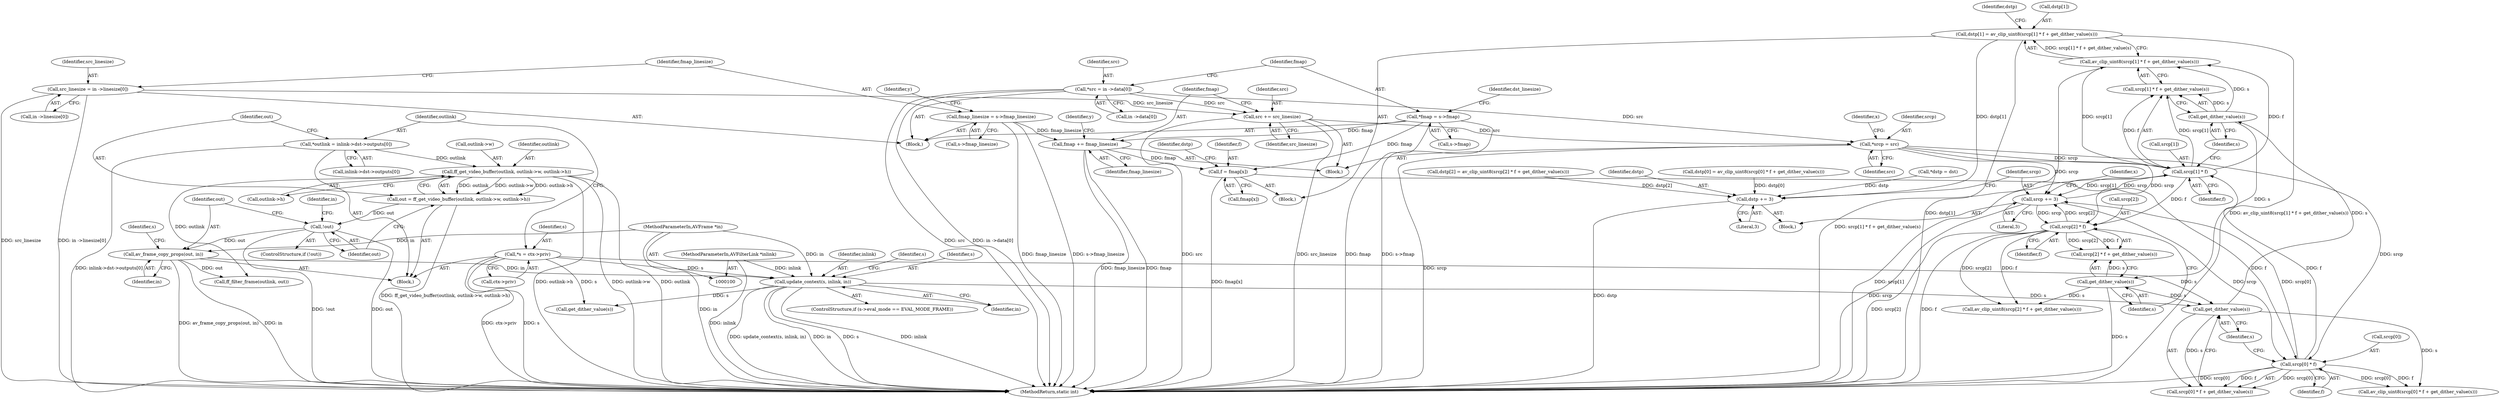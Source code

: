 digraph "0_FFmpeg_e43a0a232dbf6d3c161823c2e07c52e76227a1bc_10@integer" {
"1000274" [label="(Call,dstp[1] = av_clip_uint8(srcp[1] * f + get_dither_value(s)))"];
"1000278" [label="(Call,av_clip_uint8(srcp[1] * f + get_dither_value(s)))"];
"1000280" [label="(Call,srcp[1] * f)"];
"1000232" [label="(Call,*srcp = src)"];
"1000303" [label="(Call,src += src_linesize)"];
"1000202" [label="(Call,src_linesize = in ->linesize[0])"];
"1000180" [label="(Call,*src = in ->data[0])"];
"1000251" [label="(Call,srcp += 3)"];
"1000293" [label="(Call,srcp[2] * f)"];
"1000267" [label="(Call,srcp[0] * f)"];
"1000256" [label="(Call,f = fmap[x])"];
"1000188" [label="(Call,*fmap = s->fmap)"];
"1000306" [label="(Call,fmap += fmap_linesize)"];
"1000210" [label="(Call,fmap_linesize = s->fmap_linesize)"];
"1000285" [label="(Call,get_dither_value(s))"];
"1000272" [label="(Call,get_dither_value(s))"];
"1000158" [label="(Call,update_context(s, inlink, in))"];
"1000113" [label="(Call,*s = ctx->priv)"];
"1000101" [label="(MethodParameterIn,AVFilterLink *inlink)"];
"1000149" [label="(Call,av_frame_copy_props(out, in))"];
"1000140" [label="(Call,!out)"];
"1000129" [label="(Call,out = ff_get_video_buffer(outlink, outlink->w, outlink->h))"];
"1000131" [label="(Call,ff_get_video_buffer(outlink, outlink->w, outlink->h))"];
"1000119" [label="(Call,*outlink = inlink->dst->outputs[0])"];
"1000102" [label="(MethodParameterIn,AVFrame *in)"];
"1000298" [label="(Call,get_dither_value(s))"];
"1000248" [label="(Call,dstp += 3)"];
"1000251" [label="(Call,srcp += 3)"];
"1000258" [label="(Call,fmap[x])"];
"1000140" [label="(Call,!out)"];
"1000181" [label="(Identifier,src)"];
"1000170" [label="(Block,)"];
"1000136" [label="(Call,outlink->h)"];
"1000228" [label="(Call,*dstp = dst)"];
"1000139" [label="(ControlStructure,if (!out))"];
"1000189" [label="(Identifier,fmap)"];
"1000249" [label="(Identifier,dstp)"];
"1000103" [label="(Block,)"];
"1000298" [label="(Call,get_dither_value(s))"];
"1000202" [label="(Call,src_linesize = in ->linesize[0])"];
"1000121" [label="(Call,inlink->dst->outputs[0])"];
"1000212" [label="(Call,s->fmap_linesize)"];
"1000151" [label="(Identifier,in)"];
"1000114" [label="(Identifier,s)"];
"1000307" [label="(Identifier,fmap)"];
"1000263" [label="(Identifier,dstp)"];
"1000266" [label="(Call,srcp[0] * f + get_dither_value(s))"];
"1000250" [label="(Literal,3)"];
"1000308" [label="(Identifier,fmap_linesize)"];
"1000182" [label="(Call,in ->data[0])"];
"1000195" [label="(Identifier,dst_linesize)"];
"1000226" [label="(Block,)"];
"1000141" [label="(Identifier,out)"];
"1000261" [label="(Call,dstp[0] = av_clip_uint8(srcp[0] * f + get_dither_value(s)))"];
"1000252" [label="(Identifier,srcp)"];
"1000129" [label="(Call,out = ff_get_video_buffer(outlink, outlink->w, outlink->h))"];
"1000291" [label="(Call,av_clip_uint8(srcp[2] * f + get_dither_value(s)))"];
"1000285" [label="(Call,get_dither_value(s))"];
"1000271" [label="(Identifier,f)"];
"1000203" [label="(Identifier,src_linesize)"];
"1000511" [label="(MethodReturn,static int)"];
"1000149" [label="(Call,av_frame_copy_props(out, in))"];
"1000286" [label="(Identifier,s)"];
"1000160" [label="(Identifier,inlink)"];
"1000280" [label="(Call,srcp[1] * f)"];
"1000247" [label="(Block,)"];
"1000158" [label="(Call,update_context(s, inlink, in))"];
"1000293" [label="(Call,srcp[2] * f)"];
"1000166" [label="(Identifier,s)"];
"1000253" [label="(Literal,3)"];
"1000131" [label="(Call,ff_get_video_buffer(outlink, outlink->w, outlink->h))"];
"1000161" [label="(Identifier,in)"];
"1000101" [label="(MethodParameterIn,AVFilterLink *inlink)"];
"1000306" [label="(Call,fmap += fmap_linesize)"];
"1000159" [label="(Identifier,s)"];
"1000102" [label="(MethodParameterIn,AVFrame *in)"];
"1000190" [label="(Call,s->fmap)"];
"1000237" [label="(Identifier,x)"];
"1000113" [label="(Call,*s = ctx->priv)"];
"1000265" [label="(Call,av_clip_uint8(srcp[0] * f + get_dither_value(s)))"];
"1000508" [label="(Call,ff_filter_frame(outlink, out))"];
"1000278" [label="(Call,av_clip_uint8(srcp[1] * f + get_dither_value(s)))"];
"1000188" [label="(Call,*fmap = s->fmap)"];
"1000204" [label="(Call,in ->linesize[0])"];
"1000152" [label="(ControlStructure,if (s->eval_mode == EVAL_MODE_FRAME))"];
"1000210" [label="(Call,fmap_linesize = s->fmap_linesize)"];
"1000256" [label="(Call,f = fmap[x])"];
"1000132" [label="(Identifier,outlink)"];
"1000289" [label="(Identifier,dstp)"];
"1000294" [label="(Call,srcp[2])"];
"1000297" [label="(Identifier,f)"];
"1000234" [label="(Identifier,src)"];
"1000292" [label="(Call,srcp[2] * f + get_dither_value(s))"];
"1000287" [label="(Call,dstp[2] = av_clip_uint8(srcp[2] * f + get_dither_value(s)))"];
"1000150" [label="(Identifier,out)"];
"1000120" [label="(Identifier,outlink)"];
"1000232" [label="(Call,*srcp = src)"];
"1000284" [label="(Identifier,f)"];
"1000133" [label="(Call,outlink->w)"];
"1000457" [label="(Call,get_dither_value(s))"];
"1000233" [label="(Identifier,srcp)"];
"1000267" [label="(Call,srcp[0] * f)"];
"1000155" [label="(Identifier,s)"];
"1000273" [label="(Identifier,s)"];
"1000145" [label="(Identifier,in)"];
"1000279" [label="(Call,srcp[1] * f + get_dither_value(s))"];
"1000130" [label="(Identifier,out)"];
"1000240" [label="(Identifier,x)"];
"1000305" [label="(Identifier,src_linesize)"];
"1000119" [label="(Call,*outlink = inlink->dst->outputs[0])"];
"1000217" [label="(Identifier,y)"];
"1000304" [label="(Identifier,src)"];
"1000268" [label="(Call,srcp[0])"];
"1000275" [label="(Call,dstp[1])"];
"1000257" [label="(Identifier,f)"];
"1000303" [label="(Call,src += src_linesize)"];
"1000272" [label="(Call,get_dither_value(s))"];
"1000299" [label="(Identifier,s)"];
"1000254" [label="(Block,)"];
"1000225" [label="(Identifier,y)"];
"1000281" [label="(Call,srcp[1])"];
"1000180" [label="(Call,*src = in ->data[0])"];
"1000211" [label="(Identifier,fmap_linesize)"];
"1000248" [label="(Call,dstp += 3)"];
"1000115" [label="(Call,ctx->priv)"];
"1000274" [label="(Call,dstp[1] = av_clip_uint8(srcp[1] * f + get_dither_value(s)))"];
"1000274" -> "1000254"  [label="AST: "];
"1000274" -> "1000278"  [label="CFG: "];
"1000275" -> "1000274"  [label="AST: "];
"1000278" -> "1000274"  [label="AST: "];
"1000289" -> "1000274"  [label="CFG: "];
"1000274" -> "1000511"  [label="DDG: dstp[1]"];
"1000274" -> "1000511"  [label="DDG: av_clip_uint8(srcp[1] * f + get_dither_value(s))"];
"1000274" -> "1000248"  [label="DDG: dstp[1]"];
"1000278" -> "1000274"  [label="DDG: srcp[1] * f + get_dither_value(s)"];
"1000278" -> "1000279"  [label="CFG: "];
"1000279" -> "1000278"  [label="AST: "];
"1000278" -> "1000511"  [label="DDG: srcp[1] * f + get_dither_value(s)"];
"1000280" -> "1000278"  [label="DDG: srcp[1]"];
"1000280" -> "1000278"  [label="DDG: f"];
"1000285" -> "1000278"  [label="DDG: s"];
"1000280" -> "1000279"  [label="AST: "];
"1000280" -> "1000284"  [label="CFG: "];
"1000281" -> "1000280"  [label="AST: "];
"1000284" -> "1000280"  [label="AST: "];
"1000286" -> "1000280"  [label="CFG: "];
"1000280" -> "1000511"  [label="DDG: srcp[1]"];
"1000280" -> "1000251"  [label="DDG: srcp[1]"];
"1000280" -> "1000279"  [label="DDG: srcp[1]"];
"1000280" -> "1000279"  [label="DDG: f"];
"1000232" -> "1000280"  [label="DDG: srcp"];
"1000251" -> "1000280"  [label="DDG: srcp"];
"1000267" -> "1000280"  [label="DDG: f"];
"1000280" -> "1000293"  [label="DDG: f"];
"1000232" -> "1000226"  [label="AST: "];
"1000232" -> "1000234"  [label="CFG: "];
"1000233" -> "1000232"  [label="AST: "];
"1000234" -> "1000232"  [label="AST: "];
"1000237" -> "1000232"  [label="CFG: "];
"1000232" -> "1000511"  [label="DDG: srcp"];
"1000303" -> "1000232"  [label="DDG: src"];
"1000180" -> "1000232"  [label="DDG: src"];
"1000232" -> "1000251"  [label="DDG: srcp"];
"1000232" -> "1000267"  [label="DDG: srcp"];
"1000232" -> "1000293"  [label="DDG: srcp"];
"1000303" -> "1000226"  [label="AST: "];
"1000303" -> "1000305"  [label="CFG: "];
"1000304" -> "1000303"  [label="AST: "];
"1000305" -> "1000303"  [label="AST: "];
"1000307" -> "1000303"  [label="CFG: "];
"1000303" -> "1000511"  [label="DDG: src"];
"1000303" -> "1000511"  [label="DDG: src_linesize"];
"1000202" -> "1000303"  [label="DDG: src_linesize"];
"1000180" -> "1000303"  [label="DDG: src"];
"1000202" -> "1000170"  [label="AST: "];
"1000202" -> "1000204"  [label="CFG: "];
"1000203" -> "1000202"  [label="AST: "];
"1000204" -> "1000202"  [label="AST: "];
"1000211" -> "1000202"  [label="CFG: "];
"1000202" -> "1000511"  [label="DDG: src_linesize"];
"1000202" -> "1000511"  [label="DDG: in ->linesize[0]"];
"1000180" -> "1000170"  [label="AST: "];
"1000180" -> "1000182"  [label="CFG: "];
"1000181" -> "1000180"  [label="AST: "];
"1000182" -> "1000180"  [label="AST: "];
"1000189" -> "1000180"  [label="CFG: "];
"1000180" -> "1000511"  [label="DDG: in ->data[0]"];
"1000180" -> "1000511"  [label="DDG: src"];
"1000251" -> "1000247"  [label="AST: "];
"1000251" -> "1000253"  [label="CFG: "];
"1000252" -> "1000251"  [label="AST: "];
"1000253" -> "1000251"  [label="AST: "];
"1000240" -> "1000251"  [label="CFG: "];
"1000251" -> "1000511"  [label="DDG: srcp"];
"1000293" -> "1000251"  [label="DDG: srcp[2]"];
"1000267" -> "1000251"  [label="DDG: srcp[0]"];
"1000251" -> "1000267"  [label="DDG: srcp"];
"1000251" -> "1000293"  [label="DDG: srcp"];
"1000293" -> "1000292"  [label="AST: "];
"1000293" -> "1000297"  [label="CFG: "];
"1000294" -> "1000293"  [label="AST: "];
"1000297" -> "1000293"  [label="AST: "];
"1000299" -> "1000293"  [label="CFG: "];
"1000293" -> "1000511"  [label="DDG: srcp[2]"];
"1000293" -> "1000511"  [label="DDG: f"];
"1000293" -> "1000291"  [label="DDG: srcp[2]"];
"1000293" -> "1000291"  [label="DDG: f"];
"1000293" -> "1000292"  [label="DDG: srcp[2]"];
"1000293" -> "1000292"  [label="DDG: f"];
"1000267" -> "1000266"  [label="AST: "];
"1000267" -> "1000271"  [label="CFG: "];
"1000268" -> "1000267"  [label="AST: "];
"1000271" -> "1000267"  [label="AST: "];
"1000273" -> "1000267"  [label="CFG: "];
"1000267" -> "1000511"  [label="DDG: srcp[0]"];
"1000267" -> "1000265"  [label="DDG: srcp[0]"];
"1000267" -> "1000265"  [label="DDG: f"];
"1000267" -> "1000266"  [label="DDG: srcp[0]"];
"1000267" -> "1000266"  [label="DDG: f"];
"1000256" -> "1000267"  [label="DDG: f"];
"1000256" -> "1000254"  [label="AST: "];
"1000256" -> "1000258"  [label="CFG: "];
"1000257" -> "1000256"  [label="AST: "];
"1000258" -> "1000256"  [label="AST: "];
"1000263" -> "1000256"  [label="CFG: "];
"1000256" -> "1000511"  [label="DDG: fmap[x]"];
"1000188" -> "1000256"  [label="DDG: fmap"];
"1000306" -> "1000256"  [label="DDG: fmap"];
"1000188" -> "1000170"  [label="AST: "];
"1000188" -> "1000190"  [label="CFG: "];
"1000189" -> "1000188"  [label="AST: "];
"1000190" -> "1000188"  [label="AST: "];
"1000195" -> "1000188"  [label="CFG: "];
"1000188" -> "1000511"  [label="DDG: s->fmap"];
"1000188" -> "1000511"  [label="DDG: fmap"];
"1000188" -> "1000306"  [label="DDG: fmap"];
"1000306" -> "1000226"  [label="AST: "];
"1000306" -> "1000308"  [label="CFG: "];
"1000307" -> "1000306"  [label="AST: "];
"1000308" -> "1000306"  [label="AST: "];
"1000225" -> "1000306"  [label="CFG: "];
"1000306" -> "1000511"  [label="DDG: fmap"];
"1000306" -> "1000511"  [label="DDG: fmap_linesize"];
"1000210" -> "1000306"  [label="DDG: fmap_linesize"];
"1000210" -> "1000170"  [label="AST: "];
"1000210" -> "1000212"  [label="CFG: "];
"1000211" -> "1000210"  [label="AST: "];
"1000212" -> "1000210"  [label="AST: "];
"1000217" -> "1000210"  [label="CFG: "];
"1000210" -> "1000511"  [label="DDG: s->fmap_linesize"];
"1000210" -> "1000511"  [label="DDG: fmap_linesize"];
"1000285" -> "1000279"  [label="AST: "];
"1000285" -> "1000286"  [label="CFG: "];
"1000286" -> "1000285"  [label="AST: "];
"1000279" -> "1000285"  [label="CFG: "];
"1000285" -> "1000279"  [label="DDG: s"];
"1000272" -> "1000285"  [label="DDG: s"];
"1000285" -> "1000298"  [label="DDG: s"];
"1000272" -> "1000266"  [label="AST: "];
"1000272" -> "1000273"  [label="CFG: "];
"1000273" -> "1000272"  [label="AST: "];
"1000266" -> "1000272"  [label="CFG: "];
"1000272" -> "1000265"  [label="DDG: s"];
"1000272" -> "1000266"  [label="DDG: s"];
"1000158" -> "1000272"  [label="DDG: s"];
"1000298" -> "1000272"  [label="DDG: s"];
"1000113" -> "1000272"  [label="DDG: s"];
"1000158" -> "1000152"  [label="AST: "];
"1000158" -> "1000161"  [label="CFG: "];
"1000159" -> "1000158"  [label="AST: "];
"1000160" -> "1000158"  [label="AST: "];
"1000161" -> "1000158"  [label="AST: "];
"1000166" -> "1000158"  [label="CFG: "];
"1000158" -> "1000511"  [label="DDG: s"];
"1000158" -> "1000511"  [label="DDG: inlink"];
"1000158" -> "1000511"  [label="DDG: update_context(s, inlink, in)"];
"1000158" -> "1000511"  [label="DDG: in"];
"1000113" -> "1000158"  [label="DDG: s"];
"1000101" -> "1000158"  [label="DDG: inlink"];
"1000149" -> "1000158"  [label="DDG: in"];
"1000102" -> "1000158"  [label="DDG: in"];
"1000158" -> "1000457"  [label="DDG: s"];
"1000113" -> "1000103"  [label="AST: "];
"1000113" -> "1000115"  [label="CFG: "];
"1000114" -> "1000113"  [label="AST: "];
"1000115" -> "1000113"  [label="AST: "];
"1000120" -> "1000113"  [label="CFG: "];
"1000113" -> "1000511"  [label="DDG: s"];
"1000113" -> "1000511"  [label="DDG: ctx->priv"];
"1000113" -> "1000457"  [label="DDG: s"];
"1000101" -> "1000100"  [label="AST: "];
"1000101" -> "1000511"  [label="DDG: inlink"];
"1000149" -> "1000103"  [label="AST: "];
"1000149" -> "1000151"  [label="CFG: "];
"1000150" -> "1000149"  [label="AST: "];
"1000151" -> "1000149"  [label="AST: "];
"1000155" -> "1000149"  [label="CFG: "];
"1000149" -> "1000511"  [label="DDG: in"];
"1000149" -> "1000511"  [label="DDG: av_frame_copy_props(out, in)"];
"1000140" -> "1000149"  [label="DDG: out"];
"1000102" -> "1000149"  [label="DDG: in"];
"1000149" -> "1000508"  [label="DDG: out"];
"1000140" -> "1000139"  [label="AST: "];
"1000140" -> "1000141"  [label="CFG: "];
"1000141" -> "1000140"  [label="AST: "];
"1000145" -> "1000140"  [label="CFG: "];
"1000150" -> "1000140"  [label="CFG: "];
"1000140" -> "1000511"  [label="DDG: out"];
"1000140" -> "1000511"  [label="DDG: !out"];
"1000129" -> "1000140"  [label="DDG: out"];
"1000129" -> "1000103"  [label="AST: "];
"1000129" -> "1000131"  [label="CFG: "];
"1000130" -> "1000129"  [label="AST: "];
"1000131" -> "1000129"  [label="AST: "];
"1000141" -> "1000129"  [label="CFG: "];
"1000129" -> "1000511"  [label="DDG: ff_get_video_buffer(outlink, outlink->w, outlink->h)"];
"1000131" -> "1000129"  [label="DDG: outlink"];
"1000131" -> "1000129"  [label="DDG: outlink->w"];
"1000131" -> "1000129"  [label="DDG: outlink->h"];
"1000131" -> "1000136"  [label="CFG: "];
"1000132" -> "1000131"  [label="AST: "];
"1000133" -> "1000131"  [label="AST: "];
"1000136" -> "1000131"  [label="AST: "];
"1000131" -> "1000511"  [label="DDG: outlink"];
"1000131" -> "1000511"  [label="DDG: outlink->w"];
"1000131" -> "1000511"  [label="DDG: outlink->h"];
"1000119" -> "1000131"  [label="DDG: outlink"];
"1000131" -> "1000508"  [label="DDG: outlink"];
"1000119" -> "1000103"  [label="AST: "];
"1000119" -> "1000121"  [label="CFG: "];
"1000120" -> "1000119"  [label="AST: "];
"1000121" -> "1000119"  [label="AST: "];
"1000130" -> "1000119"  [label="CFG: "];
"1000119" -> "1000511"  [label="DDG: inlink->dst->outputs[0]"];
"1000102" -> "1000100"  [label="AST: "];
"1000102" -> "1000511"  [label="DDG: in"];
"1000298" -> "1000292"  [label="AST: "];
"1000298" -> "1000299"  [label="CFG: "];
"1000299" -> "1000298"  [label="AST: "];
"1000292" -> "1000298"  [label="CFG: "];
"1000298" -> "1000511"  [label="DDG: s"];
"1000298" -> "1000291"  [label="DDG: s"];
"1000298" -> "1000292"  [label="DDG: s"];
"1000248" -> "1000247"  [label="AST: "];
"1000248" -> "1000250"  [label="CFG: "];
"1000249" -> "1000248"  [label="AST: "];
"1000250" -> "1000248"  [label="AST: "];
"1000252" -> "1000248"  [label="CFG: "];
"1000248" -> "1000511"  [label="DDG: dstp"];
"1000228" -> "1000248"  [label="DDG: dstp"];
"1000261" -> "1000248"  [label="DDG: dstp[0]"];
"1000287" -> "1000248"  [label="DDG: dstp[2]"];
}
